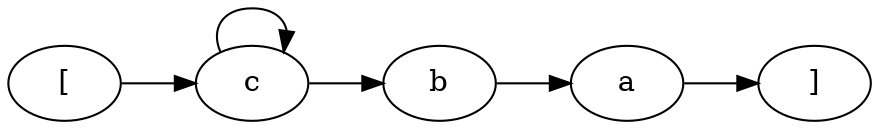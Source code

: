 digraph G {
rankdir = LR
label = "";
esg0_vertex0 -> esg0_vertex3;
esg0_vertex1 -> esg0_vertex4;
esg0_vertex3 -> esg0_vertex3;
esg0_vertex2 -> esg0_vertex1;
esg0_vertex3 -> esg0_vertex2;
esg0_vertex0 [label = "["]
esg0_vertex3 [label = "c"]
esg0_vertex1 [label = "a"]
esg0_vertex4 [label = "]"]
esg0_vertex2 [label = "b"]
}
